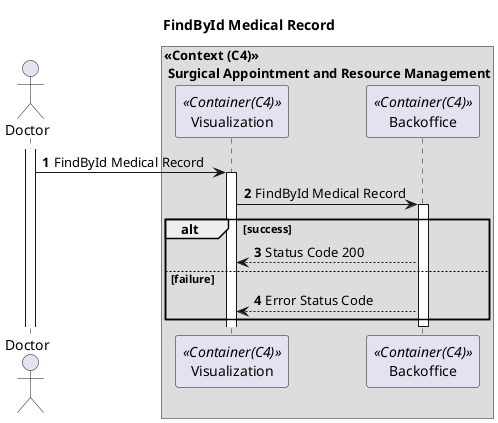 @startuml


autonumber

actor "Doctor" as doc

title "FindById Medical Record"

box "<<Context (C4)>>\n Surgical Appointment and Resource Management"
participant Visualization as ui <<Container(C4)>>
participant Backoffice as bo <<Container(C4)>>


activate doc

doc -> ui : FindById Medical Record

activate ui

ui -> bo : FindById Medical Record

activate bo


alt success

bo --> ui : Status Code 200

else failure

bo --> ui:  Error Status Code

end

deactivate bo







@enduml